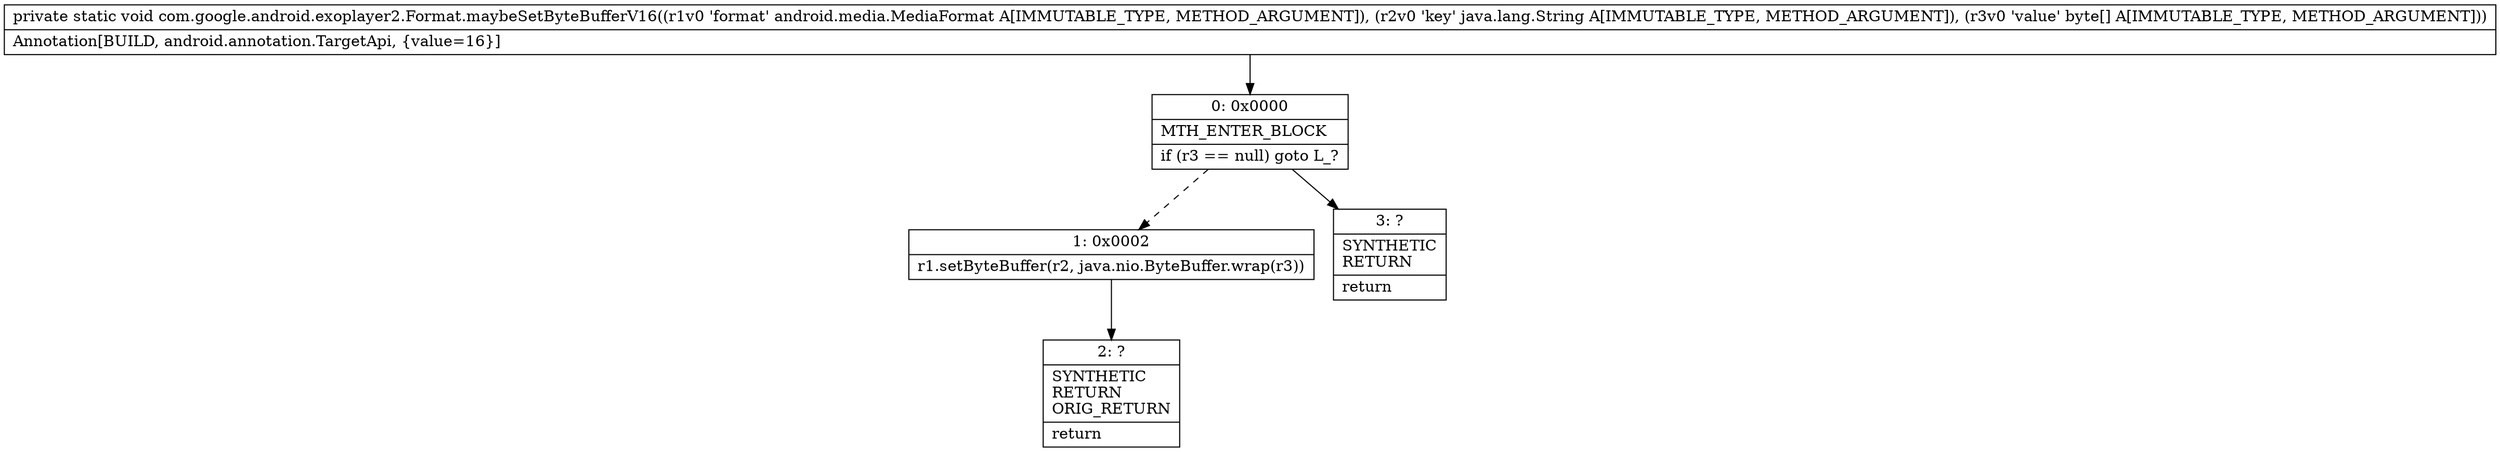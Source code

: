 digraph "CFG forcom.google.android.exoplayer2.Format.maybeSetByteBufferV16(Landroid\/media\/MediaFormat;Ljava\/lang\/String;[B)V" {
Node_0 [shape=record,label="{0\:\ 0x0000|MTH_ENTER_BLOCK\l|if (r3 == null) goto L_?\l}"];
Node_1 [shape=record,label="{1\:\ 0x0002|r1.setByteBuffer(r2, java.nio.ByteBuffer.wrap(r3))\l}"];
Node_2 [shape=record,label="{2\:\ ?|SYNTHETIC\lRETURN\lORIG_RETURN\l|return\l}"];
Node_3 [shape=record,label="{3\:\ ?|SYNTHETIC\lRETURN\l|return\l}"];
MethodNode[shape=record,label="{private static void com.google.android.exoplayer2.Format.maybeSetByteBufferV16((r1v0 'format' android.media.MediaFormat A[IMMUTABLE_TYPE, METHOD_ARGUMENT]), (r2v0 'key' java.lang.String A[IMMUTABLE_TYPE, METHOD_ARGUMENT]), (r3v0 'value' byte[] A[IMMUTABLE_TYPE, METHOD_ARGUMENT]))  | Annotation[BUILD, android.annotation.TargetApi, \{value=16\}]\l}"];
MethodNode -> Node_0;
Node_0 -> Node_1[style=dashed];
Node_0 -> Node_3;
Node_1 -> Node_2;
}

